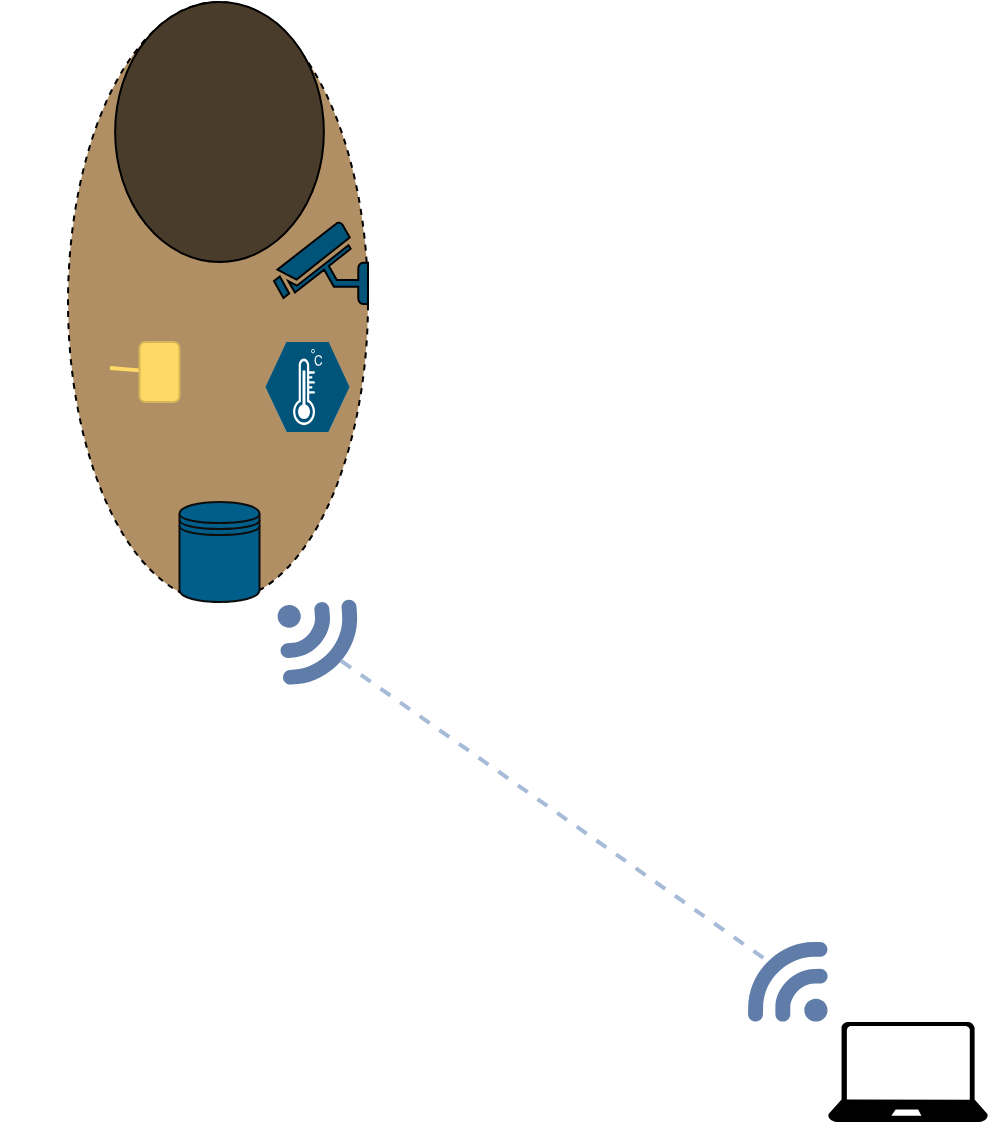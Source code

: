 <mxfile version="20.3.6" type="device"><diagram id="xRCG7YhJR6OvEbT1JSHA" name="Page-1"><mxGraphModel dx="1632" dy="403" grid="1" gridSize="10" guides="1" tooltips="1" connect="1" arrows="1" fold="1" page="1" pageScale="1" pageWidth="850" pageHeight="1100" math="0" shadow="0"><root><mxCell id="0"/><mxCell id="1" parent="0"/><mxCell id="czk4y8vHE9rwHhRwFxrm-9" value="" style="ellipse;whiteSpace=wrap;html=1;direction=south;rotation=0;dashed=1;fillColor=#B08F65;perimeterSpacing=2;" parent="1" vertex="1"><mxGeometry x="-420" y="170" width="150" height="300" as="geometry"/></mxCell><mxCell id="czk4y8vHE9rwHhRwFxrm-18" value="" style="shape=datastore;whiteSpace=wrap;html=1;strokeColor=#0D0D0D;fillColor=#005F8A;" parent="1" vertex="1"><mxGeometry x="-364.25" y="420" width="40" height="50" as="geometry"/></mxCell><mxCell id="czk4y8vHE9rwHhRwFxrm-23" value="" style="ellipse;whiteSpace=wrap;html=1;fillColor=#4A3C2A;" parent="1" vertex="1"><mxGeometry x="-396.43" y="170" width="104.37" height="130" as="geometry"/></mxCell><mxCell id="czk4y8vHE9rwHhRwFxrm-29" value="" style="shape=image;verticalLabelPosition=bottom;labelBackgroundColor=#ffffff;verticalAlign=top;aspect=fixed;imageAspect=0;image=https://media.discordapp.net/attachments/813797065654140941/838245597747871744/woodpecker.png;flipH=1;rotation=356;" parent="1" vertex="1"><mxGeometry x="-450" y="307" width="114" height="114" as="geometry"/></mxCell><mxCell id="czk4y8vHE9rwHhRwFxrm-36" value="" style="endArrow=none;html=1;fillColor=#005073;strokeColor=#FFD966;strokeWidth=2;startArrow=none;" parent="1" edge="1" source="H8digWh77cmnfowR4L4R-1"><mxGeometry width="50" height="50" relative="1" as="geometry"><mxPoint x="-369" y="343" as="sourcePoint"/><mxPoint x="-399" y="353" as="targetPoint"/></mxGeometry></mxCell><mxCell id="czk4y8vHE9rwHhRwFxrm-37" value="" style="rounded=1;whiteSpace=wrap;html=1;strokeColor=#d6b656;fillColor=#FFD966;" parent="1" vertex="1"><mxGeometry x="-384.25" y="340" width="20" height="30" as="geometry"/></mxCell><mxCell id="czk4y8vHE9rwHhRwFxrm-52" value="" style="verticalLabelPosition=bottom;html=1;strokeColor=#ffffff;verticalAlign=top;align=center;points=[[0,0.5,0],[0.125,0.25,0],[0.25,0,0],[0.5,0,0],[0.75,0,0],[0.875,0.25,0],[1,0.5,0],[0.875,0.75,0],[0.75,1,0],[0.5,1,0],[0.125,0.75,0]];pointerEvents=1;shape=mxgraph.cisco_safe.compositeIcon;bgIcon=mxgraph.cisco_safe.design.blank_device;resIcon=mxgraph.cisco_safe.design.sensor;gradientColor=#ffffff;fillColor=#00547A;" parent="1" vertex="1"><mxGeometry x="-321.25" y="340" width="42" height="45" as="geometry"/></mxCell><mxCell id="czk4y8vHE9rwHhRwFxrm-59" value="" style="fontColor=#0066CC;verticalAlign=top;verticalLabelPosition=bottom;labelPosition=center;align=center;html=1;outlineConnect=0;gradientColor=none;gradientDirection=north;strokeWidth=2;shape=mxgraph.networks.security_camera;fillColor=#00547A;flipH=1;" parent="1" vertex="1"><mxGeometry x="-317" y="280" width="47" height="41" as="geometry"/></mxCell><mxCell id="cpH3ylqqBi53Wzbi43_2-1" value="" style="verticalLabelPosition=bottom;html=1;verticalAlign=top;align=center;strokeColor=none;fillColor=#000000;shape=mxgraph.azure.laptop;pointerEvents=1;" parent="1" vertex="1"><mxGeometry x="-40" y="680" width="80" height="50" as="geometry"/></mxCell><mxCell id="cpH3ylqqBi53Wzbi43_2-2" style="rounded=0;orthogonalLoop=1;jettySize=auto;html=1;exitX=0.76;exitY=0.25;exitDx=0;exitDy=0;exitPerimeter=0;entryX=0.76;entryY=0.25;entryDx=0;entryDy=0;entryPerimeter=0;dashed=1;strokeWidth=2;endArrow=none;endFill=0;jumpSize=10;jumpStyle=gap;opacity=60;fillColor=#dae8fc;strokeColor=#6c8ebf;" parent="1" source="cpH3ylqqBi53Wzbi43_2-3" target="cpH3ylqqBi53Wzbi43_2-4" edge="1"><mxGeometry relative="1" as="geometry"/></mxCell><mxCell id="cpH3ylqqBi53Wzbi43_2-3" value="" style="points=[[0.005,0.09,0],[0.08,0,0],[0.76,0.25,0],[1,0.92,0],[0.91,0.995,0],[0.57,0.995,0],[0.045,0.955,0],[0.005,0.43,0]];verticalLabelPosition=bottom;html=1;verticalAlign=top;aspect=fixed;align=center;pointerEvents=1;shape=mxgraph.cisco19.3g_4g_indicator;strokeColor=#6C8EBF;rotation=85;fillColor=#5F7DA8;" parent="1" vertex="1"><mxGeometry x="-314.25" y="470" width="40" height="40" as="geometry"/></mxCell><mxCell id="cpH3ylqqBi53Wzbi43_2-4" value="" style="points=[[0.005,0.09,0],[0.08,0,0],[0.76,0.25,0],[1,0.92,0],[0.91,0.995,0],[0.57,0.995,0],[0.045,0.955,0],[0.005,0.43,0]];verticalLabelPosition=bottom;html=1;verticalAlign=top;aspect=fixed;align=center;pointerEvents=1;shape=mxgraph.cisco19.3g_4g_indicator;strokeColor=#6C8EBF;rotation=-90;fillColor=#5F7DA8;" parent="1" vertex="1"><mxGeometry x="-80" y="640" width="40" height="40" as="geometry"/></mxCell><mxCell id="H8digWh77cmnfowR4L4R-1" value="" style="shape=image;verticalLabelPosition=bottom;labelBackgroundColor=default;verticalAlign=top;aspect=fixed;imageAspect=0;image=https://static.thenounproject.com/png/863302-200.png;" vertex="1" parent="1"><mxGeometry x="-384.25" y="345" width="20" height="20" as="geometry"/></mxCell><mxCell id="H8digWh77cmnfowR4L4R-2" value="" style="endArrow=none;html=1;fillColor=#005073;strokeColor=#FFD966;strokeWidth=2;" edge="1" parent="1" target="H8digWh77cmnfowR4L4R-1"><mxGeometry width="50" height="50" relative="1" as="geometry"><mxPoint x="-369" y="343" as="sourcePoint"/><mxPoint x="-399" y="353" as="targetPoint"/></mxGeometry></mxCell></root></mxGraphModel></diagram></mxfile>